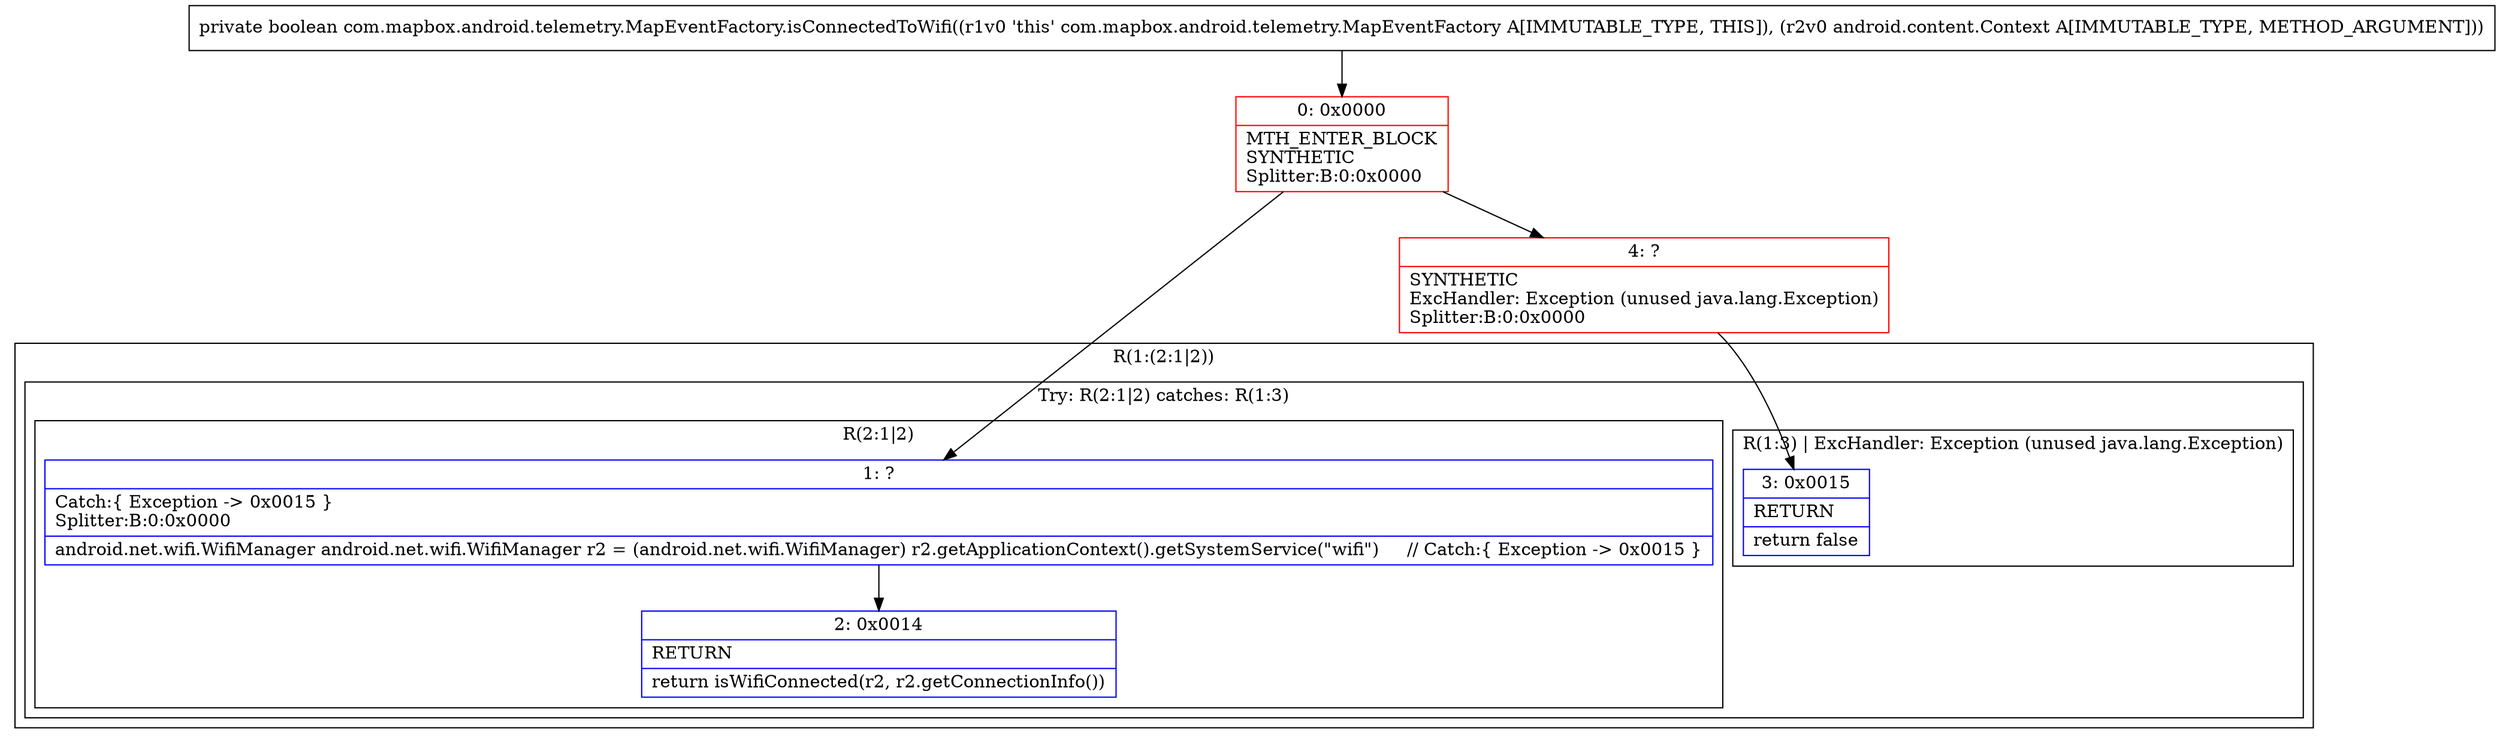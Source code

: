 digraph "CFG forcom.mapbox.android.telemetry.MapEventFactory.isConnectedToWifi(Landroid\/content\/Context;)Z" {
subgraph cluster_Region_1639433132 {
label = "R(1:(2:1|2))";
node [shape=record,color=blue];
subgraph cluster_TryCatchRegion_267328253 {
label = "Try: R(2:1|2) catches: R(1:3)";
node [shape=record,color=blue];
subgraph cluster_Region_449468582 {
label = "R(2:1|2)";
node [shape=record,color=blue];
Node_1 [shape=record,label="{1\:\ ?|Catch:\{ Exception \-\> 0x0015 \}\lSplitter:B:0:0x0000\l|android.net.wifi.WifiManager android.net.wifi.WifiManager r2 = (android.net.wifi.WifiManager) r2.getApplicationContext().getSystemService(\"wifi\")     \/\/ Catch:\{ Exception \-\> 0x0015 \}\l}"];
Node_2 [shape=record,label="{2\:\ 0x0014|RETURN\l|return isWifiConnected(r2, r2.getConnectionInfo())\l}"];
}
subgraph cluster_Region_1496189106 {
label = "R(1:3) | ExcHandler: Exception (unused java.lang.Exception)\l";
node [shape=record,color=blue];
Node_3 [shape=record,label="{3\:\ 0x0015|RETURN\l|return false\l}"];
}
}
}
subgraph cluster_Region_1496189106 {
label = "R(1:3) | ExcHandler: Exception (unused java.lang.Exception)\l";
node [shape=record,color=blue];
Node_3 [shape=record,label="{3\:\ 0x0015|RETURN\l|return false\l}"];
}
Node_0 [shape=record,color=red,label="{0\:\ 0x0000|MTH_ENTER_BLOCK\lSYNTHETIC\lSplitter:B:0:0x0000\l}"];
Node_4 [shape=record,color=red,label="{4\:\ ?|SYNTHETIC\lExcHandler: Exception (unused java.lang.Exception)\lSplitter:B:0:0x0000\l}"];
MethodNode[shape=record,label="{private boolean com.mapbox.android.telemetry.MapEventFactory.isConnectedToWifi((r1v0 'this' com.mapbox.android.telemetry.MapEventFactory A[IMMUTABLE_TYPE, THIS]), (r2v0 android.content.Context A[IMMUTABLE_TYPE, METHOD_ARGUMENT])) }"];
MethodNode -> Node_0;
Node_1 -> Node_2;
Node_0 -> Node_1;
Node_0 -> Node_4;
Node_4 -> Node_3;
}

